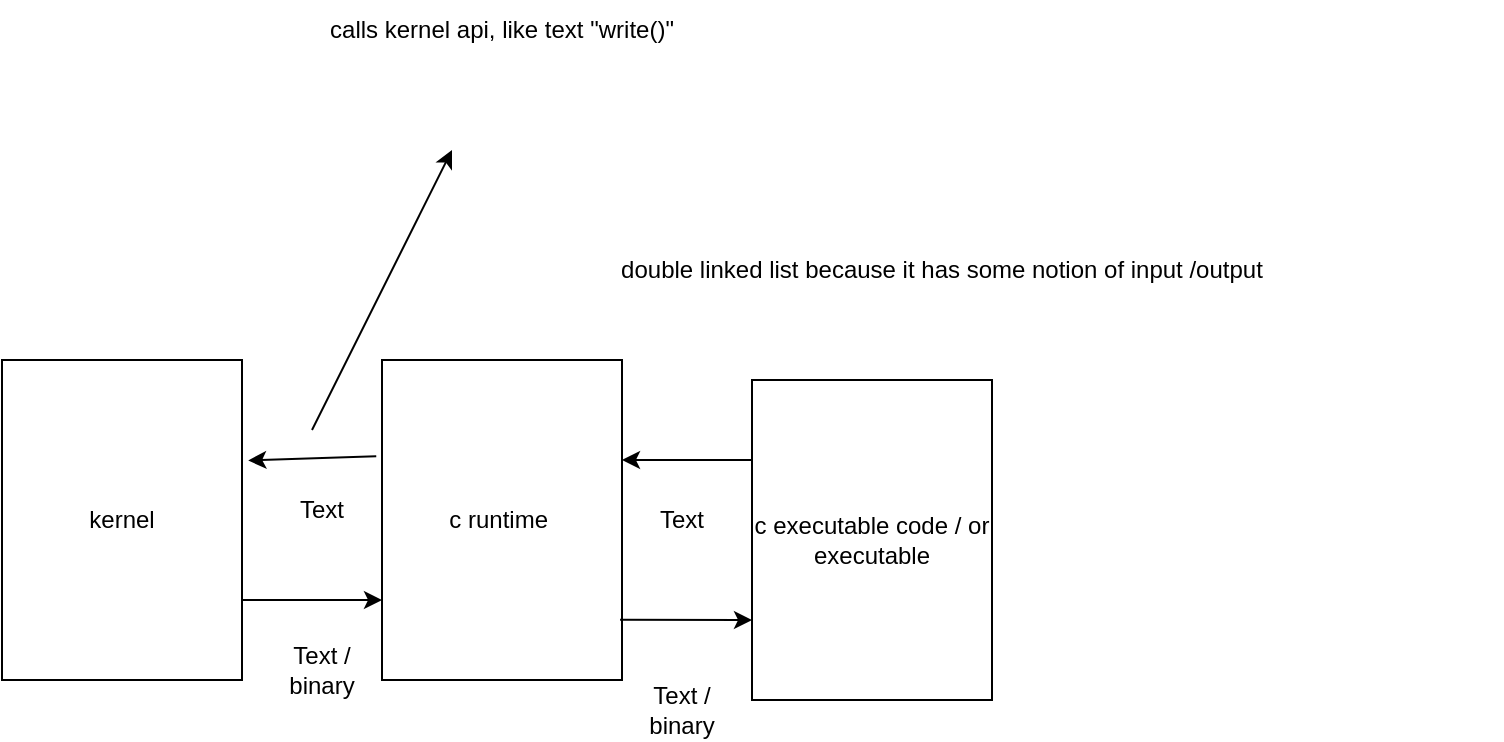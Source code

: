 <mxfile version="26.0.4">
  <diagram name="Page-1" id="rCn8DeLHsauY7BZAa8gO">
    <mxGraphModel dx="844" dy="781" grid="1" gridSize="10" guides="1" tooltips="1" connect="1" arrows="1" fold="1" page="1" pageScale="1" pageWidth="850" pageHeight="1100" math="0" shadow="0">
      <root>
        <mxCell id="0" />
        <mxCell id="1" parent="0" />
        <mxCell id="y5g6oIxMcVuhCrkf3PNG-2" value="kernel" style="rounded=0;whiteSpace=wrap;html=1;" vertex="1" parent="1">
          <mxGeometry x="50" y="230" width="120" height="160" as="geometry" />
        </mxCell>
        <mxCell id="y5g6oIxMcVuhCrkf3PNG-4" value="c runtime&amp;nbsp;" style="rounded=0;whiteSpace=wrap;html=1;" vertex="1" parent="1">
          <mxGeometry x="240" y="230" width="120" height="160" as="geometry" />
        </mxCell>
        <mxCell id="y5g6oIxMcVuhCrkf3PNG-5" value="c executable code / or executable" style="rounded=0;whiteSpace=wrap;html=1;" vertex="1" parent="1">
          <mxGeometry x="425" y="240" width="120" height="160" as="geometry" />
        </mxCell>
        <mxCell id="y5g6oIxMcVuhCrkf3PNG-14" value="" style="endArrow=classic;html=1;rounded=0;" edge="1" parent="1">
          <mxGeometry width="50" height="50" relative="1" as="geometry">
            <mxPoint x="205" y="265" as="sourcePoint" />
            <mxPoint x="275" y="125" as="targetPoint" />
          </mxGeometry>
        </mxCell>
        <mxCell id="y5g6oIxMcVuhCrkf3PNG-15" value="calls kernel api, like text &quot;write()&quot;" style="text;html=1;align=center;verticalAlign=middle;whiteSpace=wrap;rounded=0;" vertex="1" parent="1">
          <mxGeometry x="200" y="50" width="200" height="30" as="geometry" />
        </mxCell>
        <mxCell id="y5g6oIxMcVuhCrkf3PNG-17" value="double linked list because it has some notion of input /output" style="text;html=1;align=center;verticalAlign=middle;whiteSpace=wrap;rounded=0;" vertex="1" parent="1">
          <mxGeometry x="240" y="170" width="560" height="30" as="geometry" />
        </mxCell>
        <mxCell id="y5g6oIxMcVuhCrkf3PNG-21" value="" style="endArrow=classic;html=1;rounded=0;exitX=-0.024;exitY=0.301;exitDx=0;exitDy=0;exitPerimeter=0;entryX=1.026;entryY=0.314;entryDx=0;entryDy=0;entryPerimeter=0;" edge="1" parent="1" source="y5g6oIxMcVuhCrkf3PNG-4" target="y5g6oIxMcVuhCrkf3PNG-2">
          <mxGeometry width="50" height="50" relative="1" as="geometry">
            <mxPoint x="360" y="420" as="sourcePoint" />
            <mxPoint x="410" y="370" as="targetPoint" />
          </mxGeometry>
        </mxCell>
        <mxCell id="y5g6oIxMcVuhCrkf3PNG-22" value="Text" style="text;html=1;align=center;verticalAlign=middle;whiteSpace=wrap;rounded=0;" vertex="1" parent="1">
          <mxGeometry x="180" y="290" width="60" height="30" as="geometry" />
        </mxCell>
        <mxCell id="y5g6oIxMcVuhCrkf3PNG-23" value="" style="endArrow=classic;html=1;rounded=0;exitX=1;exitY=0.75;exitDx=0;exitDy=0;entryX=0;entryY=0.75;entryDx=0;entryDy=0;" edge="1" parent="1" source="y5g6oIxMcVuhCrkf3PNG-2" target="y5g6oIxMcVuhCrkf3PNG-4">
          <mxGeometry width="50" height="50" relative="1" as="geometry">
            <mxPoint x="230" y="550" as="sourcePoint" />
            <mxPoint x="280" y="500" as="targetPoint" />
          </mxGeometry>
        </mxCell>
        <mxCell id="y5g6oIxMcVuhCrkf3PNG-24" value="Text / binary" style="text;html=1;align=center;verticalAlign=middle;whiteSpace=wrap;rounded=0;" vertex="1" parent="1">
          <mxGeometry x="180" y="370" width="60" height="30" as="geometry" />
        </mxCell>
        <mxCell id="y5g6oIxMcVuhCrkf3PNG-25" value="" style="endArrow=classic;html=1;rounded=0;exitX=0;exitY=0.25;exitDx=0;exitDy=0;" edge="1" parent="1" source="y5g6oIxMcVuhCrkf3PNG-5">
          <mxGeometry width="50" height="50" relative="1" as="geometry">
            <mxPoint x="410" y="510" as="sourcePoint" />
            <mxPoint x="360" y="280" as="targetPoint" />
          </mxGeometry>
        </mxCell>
        <mxCell id="y5g6oIxMcVuhCrkf3PNG-26" value="Text" style="text;html=1;align=center;verticalAlign=middle;whiteSpace=wrap;rounded=0;" vertex="1" parent="1">
          <mxGeometry x="360" y="295" width="60" height="30" as="geometry" />
        </mxCell>
        <mxCell id="y5g6oIxMcVuhCrkf3PNG-27" value="" style="endArrow=classic;html=1;rounded=0;exitX=0.992;exitY=0.812;exitDx=0;exitDy=0;entryX=0;entryY=0.75;entryDx=0;entryDy=0;exitPerimeter=0;" edge="1" parent="1" source="y5g6oIxMcVuhCrkf3PNG-4" target="y5g6oIxMcVuhCrkf3PNG-5">
          <mxGeometry width="50" height="50" relative="1" as="geometry">
            <mxPoint x="570" y="510" as="sourcePoint" />
            <mxPoint x="640" y="510" as="targetPoint" />
          </mxGeometry>
        </mxCell>
        <mxCell id="y5g6oIxMcVuhCrkf3PNG-28" value="Text / binary" style="text;html=1;align=center;verticalAlign=middle;whiteSpace=wrap;rounded=0;" vertex="1" parent="1">
          <mxGeometry x="360" y="390" width="60" height="30" as="geometry" />
        </mxCell>
      </root>
    </mxGraphModel>
  </diagram>
</mxfile>
